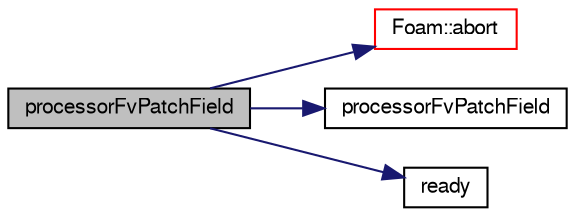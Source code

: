 digraph "processorFvPatchField"
{
  bgcolor="transparent";
  edge [fontname="FreeSans",fontsize="10",labelfontname="FreeSans",labelfontsize="10"];
  node [fontname="FreeSans",fontsize="10",shape=record];
  rankdir="LR";
  Node112 [label="processorFvPatchField",height=0.2,width=0.4,color="black", fillcolor="grey75", style="filled", fontcolor="black"];
  Node112 -> Node113 [color="midnightblue",fontsize="10",style="solid",fontname="FreeSans"];
  Node113 [label="Foam::abort",height=0.2,width=0.4,color="red",URL="$a21124.html#a447107a607d03e417307c203fa5fb44b"];
  Node112 -> Node156 [color="midnightblue",fontsize="10",style="solid",fontname="FreeSans"];
  Node156 [label="processorFvPatchField",height=0.2,width=0.4,color="black",URL="$a22038.html#a78e3fcd7b5465c6f7b94b4fa3c095606",tooltip="Construct from patch and internal field. "];
  Node112 -> Node157 [color="midnightblue",fontsize="10",style="solid",fontname="FreeSans"];
  Node157 [label="ready",height=0.2,width=0.4,color="black",URL="$a22038.html#ae0659ce466366fc566dc1425c658a019",tooltip="Is all data available. "];
}
